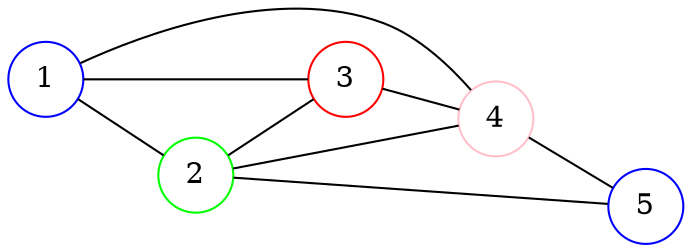 graph Coloring{
    node[shape="circle"];
    edge[]
    rankdir="LR";    
    1 [color="Blue"];
    5 [color="Blue"];
    3 [color="Red"];
    2 [color="Green"];
    4 [color="Pink"];
    
    1--2
    1--3
    1--4
    2--3
    2--4
    2--5
    3--4
    4--5
}